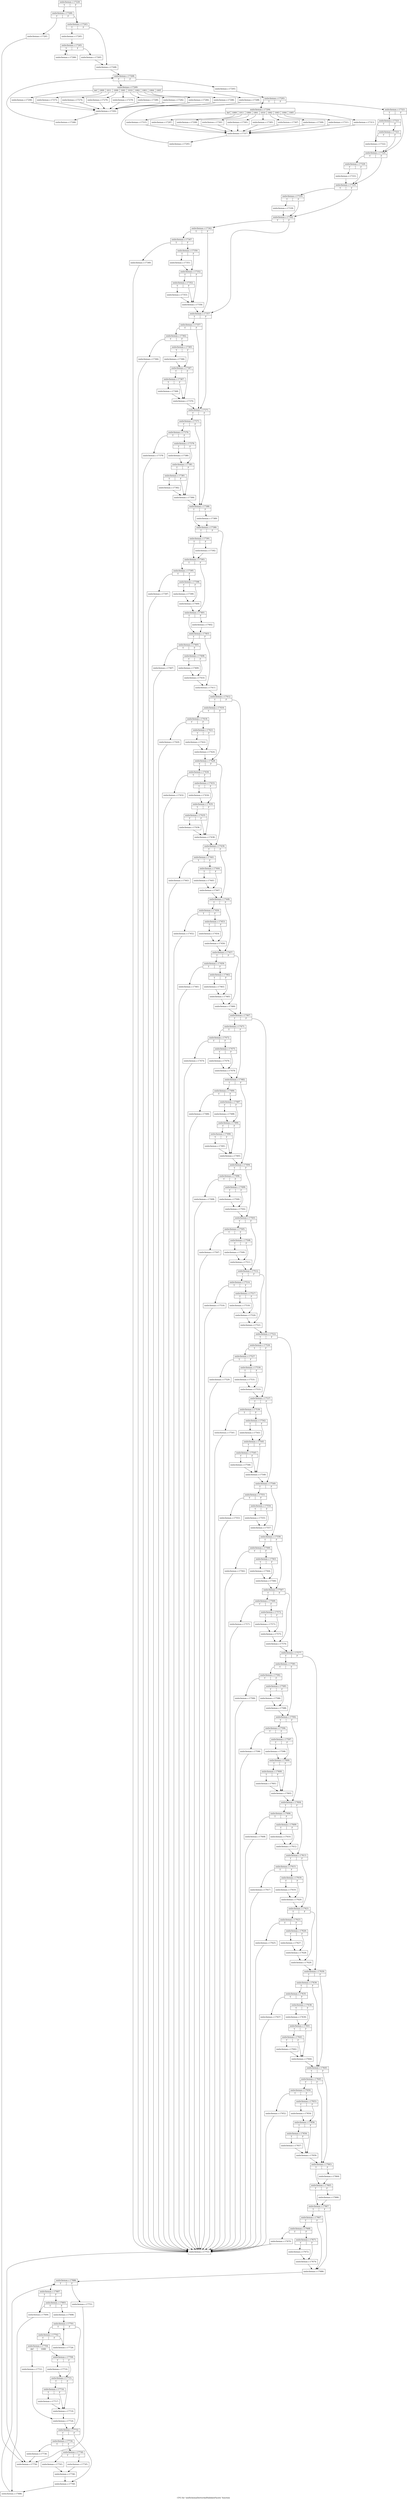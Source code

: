 digraph "CFG for 'xmlSchemaDeriveAndValidateFacets' function" {
	label="CFG for 'xmlSchemaDeriveAndValidateFacets' function";

	Node0x51a2250 [shape=record,label="{xmlschemas.c:17220:|{<s0>T|<s1>F}}"];
	Node0x51a2250:s0 -> Node0x51a7de0;
	Node0x51a2250:s1 -> Node0x51a7d90;
	Node0x51a7de0 [shape=record,label="{xmlschemas.c:17260:|{<s0>T|<s1>F}}"];
	Node0x51a7de0:s0 -> Node0x51a7d40;
	Node0x51a7de0:s1 -> Node0x51a7d90;
	Node0x51a7d40 [shape=record,label="{xmlschemas.c:17261:}"];
	Node0x51a7d40 -> Node0x51a0040;
	Node0x51a7d90 [shape=record,label="{xmlschemas.c:17263:|{<s0>T|<s1>F}}"];
	Node0x51a7d90:s0 -> Node0x51a89d0;
	Node0x51a7d90:s1 -> Node0x51a8a20;
	Node0x51a89d0 [shape=record,label="{xmlschemas.c:17265:}"];
	Node0x51a89d0 -> Node0x51a8d00;
	Node0x51a8d00 [shape=record,label="{xmlschemas.c:17265:|{<s0>T|<s1>F}}"];
	Node0x51a8d00:s0 -> Node0x51a91c0;
	Node0x51a8d00:s1 -> Node0x51a8ec0;
	Node0x51a91c0 [shape=record,label="{xmlschemas.c:17266:}"];
	Node0x51a91c0 -> Node0x51a8d00;
	Node0x51a8ec0 [shape=record,label="{xmlschemas.c:17265:}"];
	Node0x51a8ec0 -> Node0x51a8a20;
	Node0x51a8a20 [shape=record,label="{xmlschemas.c:17268:}"];
	Node0x51a8a20 -> Node0x51a9850;
	Node0x51a9850 [shape=record,label="{xmlschemas.c:17268:|{<s0>T|<s1>F}}"];
	Node0x51a9850:s0 -> Node0x51a9b30;
	Node0x51a9850:s1 -> Node0x51a9520;
	Node0x51a9b30 [shape=record,label="{xmlschemas.c:17269:|{<s0>def|<s1>1009|<s2>1011|<s3>1000|<s4>1001|<s5>1010|<s6>1002|<s7>1003|<s8>1004|<s9>1005}}"];
	Node0x51a9b30:s0 -> Node0x51aa1d0;
	Node0x51a9b30:s1 -> Node0x51aa510;
	Node0x51a9b30:s2 -> Node0x51aa760;
	Node0x51a9b30:s3 -> Node0x51aa9b0;
	Node0x51a9b30:s4 -> Node0x51aac00;
	Node0x51a9b30:s5 -> Node0x51aae50;
	Node0x51a9b30:s6 -> Node0x51ab0a0;
	Node0x51a9b30:s7 -> Node0x51ab2f0;
	Node0x51a9b30:s8 -> Node0x51ab540;
	Node0x51a9b30:s9 -> Node0x51ab790;
	Node0x51aa510 [shape=record,label="{xmlschemas.c:17272:}"];
	Node0x51aa510 -> Node0x51a9fc0;
	Node0x51aa760 [shape=record,label="{xmlschemas.c:17274:}"];
	Node0x51aa760 -> Node0x51a9fc0;
	Node0x51aa9b0 [shape=record,label="{xmlschemas.c:17276:}"];
	Node0x51aa9b0 -> Node0x51a9fc0;
	Node0x51aac00 [shape=record,label="{xmlschemas.c:17278:}"];
	Node0x51aac00 -> Node0x51a9fc0;
	Node0x51aae50 [shape=record,label="{xmlschemas.c:17280:}"];
	Node0x51aae50 -> Node0x51a9fc0;
	Node0x51ab0a0 [shape=record,label="{xmlschemas.c:17282:}"];
	Node0x51ab0a0 -> Node0x51a9fc0;
	Node0x51ab2f0 [shape=record,label="{xmlschemas.c:17284:}"];
	Node0x51ab2f0 -> Node0x51a9fc0;
	Node0x51ab540 [shape=record,label="{xmlschemas.c:17286:}"];
	Node0x51ab540 -> Node0x51a9fc0;
	Node0x51ab790 [shape=record,label="{xmlschemas.c:17288:}"];
	Node0x51ab790 -> Node0x51a9fc0;
	Node0x51aa1d0 [shape=record,label="{xmlschemas.c:17290:}"];
	Node0x51aa1d0 -> Node0x51a9fc0;
	Node0x51a9fc0 [shape=record,label="{xmlschemas.c:17292:}"];
	Node0x51a9fc0 -> Node0x51a9aa0;
	Node0x51a9aa0 [shape=record,label="{xmlschemas.c:17268:}"];
	Node0x51a9aa0 -> Node0x51a9850;
	Node0x51a9520 [shape=record,label="{xmlschemas.c:17293:}"];
	Node0x51a9520 -> Node0x51ac220;
	Node0x51ac220 [shape=record,label="{xmlschemas.c:17293:|{<s0>T|<s1>F}}"];
	Node0x51ac220:s0 -> Node0x51ac500;
	Node0x51ac220:s1 -> Node0x51abef0;
	Node0x51ac500 [shape=record,label="{xmlschemas.c:17294:|{<s0>def|<s1>1009|<s2>1011|<s3>1000|<s4>1001|<s5>1010|<s6>1002|<s7>1003|<s8>1004|<s9>1005}}"];
	Node0x51ac500:s0 -> Node0x51acba0;
	Node0x51ac500:s1 -> Node0x51acee0;
	Node0x51ac500:s2 -> Node0x51ad130;
	Node0x51ac500:s3 -> Node0x51ad380;
	Node0x51ac500:s4 -> Node0x51ad5d0;
	Node0x51ac500:s5 -> Node0x51ad820;
	Node0x51ac500:s6 -> Node0x51ada70;
	Node0x51ac500:s7 -> Node0x51adcc0;
	Node0x51ac500:s8 -> Node0x51adf10;
	Node0x51ac500:s9 -> Node0x51ae160;
	Node0x51acee0 [shape=record,label="{xmlschemas.c:17297:}"];
	Node0x51acee0 -> Node0x51ac990;
	Node0x51ad130 [shape=record,label="{xmlschemas.c:17299:}"];
	Node0x51ad130 -> Node0x51ac990;
	Node0x51ad380 [shape=record,label="{xmlschemas.c:17301:}"];
	Node0x51ad380 -> Node0x51ac990;
	Node0x51ad5d0 [shape=record,label="{xmlschemas.c:17303:}"];
	Node0x51ad5d0 -> Node0x51ac990;
	Node0x51ad820 [shape=record,label="{xmlschemas.c:17305:}"];
	Node0x51ad820 -> Node0x51ac990;
	Node0x51ada70 [shape=record,label="{xmlschemas.c:17307:}"];
	Node0x51ada70 -> Node0x51ac990;
	Node0x51adcc0 [shape=record,label="{xmlschemas.c:17309:}"];
	Node0x51adcc0 -> Node0x51ac990;
	Node0x51adf10 [shape=record,label="{xmlschemas.c:17311:}"];
	Node0x51adf10 -> Node0x51ac990;
	Node0x51ae160 [shape=record,label="{xmlschemas.c:17313:}"];
	Node0x51ae160 -> Node0x51ac990;
	Node0x51acba0 [shape=record,label="{xmlschemas.c:17315:}"];
	Node0x51acba0 -> Node0x51ac990;
	Node0x51ac990 [shape=record,label="{xmlschemas.c:17317:}"];
	Node0x51ac990 -> Node0x51ac470;
	Node0x51ac470 [shape=record,label="{xmlschemas.c:17293:}"];
	Node0x51ac470 -> Node0x51ac220;
	Node0x51abef0 [shape=record,label="{xmlschemas.c:17321:|{<s0>T|<s1>F}}"];
	Node0x51abef0:s0 -> Node0x51ae9d0;
	Node0x51abef0:s1 -> Node0x51ae980;
	Node0x51ae9d0 [shape=record,label="{xmlschemas.c:17321:|{<s0>T|<s1>F}}"];
	Node0x51ae9d0:s0 -> Node0x51ae930;
	Node0x51ae9d0:s1 -> Node0x51aebf0;
	Node0x51aebf0 [shape=record,label="{xmlschemas.c:17321:|{<s0>T|<s1>F}}"];
	Node0x51aebf0:s0 -> Node0x51ae930;
	Node0x51aebf0:s1 -> Node0x51ae980;
	Node0x51ae930 [shape=record,label="{xmlschemas.c:17322:}"];
	Node0x51ae930 -> Node0x51ae980;
	Node0x51ae980 [shape=record,label="{xmlschemas.c:17329:|{<s0>T|<s1>F}}"];
	Node0x51ae980:s0 -> Node0x51af840;
	Node0x51ae980:s1 -> Node0x51af7f0;
	Node0x51af840 [shape=record,label="{xmlschemas.c:17329:|{<s0>T|<s1>F}}"];
	Node0x51af840:s0 -> Node0x51af7a0;
	Node0x51af840:s1 -> Node0x51af7f0;
	Node0x51af7a0 [shape=record,label="{xmlschemas.c:17333:}"];
	Node0x51af7a0 -> Node0x51af7f0;
	Node0x51af7f0 [shape=record,label="{xmlschemas.c:17335:|{<s0>T|<s1>F}}"];
	Node0x51af7f0:s0 -> Node0x51b0960;
	Node0x51af7f0:s1 -> Node0x51b0910;
	Node0x51b0960 [shape=record,label="{xmlschemas.c:17335:|{<s0>T|<s1>F}}"];
	Node0x51b0960:s0 -> Node0x51b08c0;
	Node0x51b0960:s1 -> Node0x51b0910;
	Node0x51b08c0 [shape=record,label="{xmlschemas.c:17339:}"];
	Node0x51b08c0 -> Node0x51b0910;
	Node0x51b0910 [shape=record,label="{xmlschemas.c:17342:|{<s0>T|<s1>F}}"];
	Node0x51b0910:s0 -> Node0x51b1810;
	Node0x51b0910:s1 -> Node0x51b17c0;
	Node0x51b1810 [shape=record,label="{xmlschemas.c:17342:|{<s0>T|<s1>F}}"];
	Node0x51b1810:s0 -> Node0x51b1770;
	Node0x51b1810:s1 -> Node0x51b17c0;
	Node0x51b1770 [shape=record,label="{xmlschemas.c:17347:|{<s0>T|<s1>F}}"];
	Node0x51b1770:s0 -> Node0x51b24f0;
	Node0x51b1770:s1 -> Node0x51b2820;
	Node0x51b24f0 [shape=record,label="{xmlschemas.c:17349:}"];
	Node0x51b24f0 -> Node0x51b2c30;
	Node0x51b2820 [shape=record,label="{xmlschemas.c:17350:|{<s0>T|<s1>F}}"];
	Node0x51b2820:s0 -> Node0x51b1dd0;
	Node0x51b2820:s1 -> Node0x51b1e20;
	Node0x51b1dd0 [shape=record,label="{xmlschemas.c:17351:}"];
	Node0x51b1dd0 -> Node0x51b1e20;
	Node0x51b1e20 [shape=record,label="{xmlschemas.c:17352:|{<s0>T|<s1>F}}"];
	Node0x51b1e20:s0 -> Node0x51b3fd0;
	Node0x51b1e20:s1 -> Node0x51b26c0;
	Node0x51b3fd0 [shape=record,label="{xmlschemas.c:17352:|{<s0>T|<s1>F}}"];
	Node0x51b3fd0:s0 -> Node0x51b3ca0;
	Node0x51b3fd0:s1 -> Node0x51b26c0;
	Node0x51b3ca0 [shape=record,label="{xmlschemas.c:17353:}"];
	Node0x51b3ca0 -> Node0x51b26c0;
	Node0x51b26c0 [shape=record,label="{xmlschemas.c:17356:}"];
	Node0x51b26c0 -> Node0x51b17c0;
	Node0x51b17c0 [shape=record,label="{xmlschemas.c:17357:|{<s0>T|<s1>F}}"];
	Node0x51b17c0:s0 -> Node0x51b4d90;
	Node0x51b17c0:s1 -> Node0x51b4d40;
	Node0x51b4d90 [shape=record,label="{xmlschemas.c:17357:|{<s0>T|<s1>F}}"];
	Node0x51b4d90:s0 -> Node0x51b4cf0;
	Node0x51b4d90:s1 -> Node0x51b4d40;
	Node0x51b4cf0 [shape=record,label="{xmlschemas.c:17362:|{<s0>T|<s1>F}}"];
	Node0x51b4cf0:s0 -> Node0x51b5710;
	Node0x51b4cf0:s1 -> Node0x51b5760;
	Node0x51b5710 [shape=record,label="{xmlschemas.c:17364:}"];
	Node0x51b5710 -> Node0x51b2c30;
	Node0x51b5760 [shape=record,label="{xmlschemas.c:17365:|{<s0>T|<s1>F}}"];
	Node0x51b5760:s0 -> Node0x51b5b00;
	Node0x51b5760:s1 -> Node0x51b5b50;
	Node0x51b5b00 [shape=record,label="{xmlschemas.c:17366:}"];
	Node0x51b5b00 -> Node0x51b5b50;
	Node0x51b5b50 [shape=record,label="{xmlschemas.c:17367:|{<s0>T|<s1>F}}"];
	Node0x51b5b50:s0 -> Node0x51b5fe0;
	Node0x51b5b50:s1 -> Node0x51b3de0;
	Node0x51b5fe0 [shape=record,label="{xmlschemas.c:17367:|{<s0>T|<s1>F}}"];
	Node0x51b5fe0:s0 -> Node0x51b3d90;
	Node0x51b5fe0:s1 -> Node0x51b3de0;
	Node0x51b3d90 [shape=record,label="{xmlschemas.c:17368:}"];
	Node0x51b3d90 -> Node0x51b3de0;
	Node0x51b3de0 [shape=record,label="{xmlschemas.c:17370:}"];
	Node0x51b3de0 -> Node0x51b4d40;
	Node0x51b4d40 [shape=record,label="{xmlschemas.c:17371:|{<s0>T|<s1>F}}"];
	Node0x51b4d40:s0 -> Node0x51b6cc0;
	Node0x51b4d40:s1 -> Node0x51b6c70;
	Node0x51b6cc0 [shape=record,label="{xmlschemas.c:17371:|{<s0>T|<s1>F}}"];
	Node0x51b6cc0:s0 -> Node0x51b6c20;
	Node0x51b6cc0:s1 -> Node0x51b6c70;
	Node0x51b6c20 [shape=record,label="{xmlschemas.c:17376:|{<s0>T|<s1>F}}"];
	Node0x51b6c20:s0 -> Node0x51b76c0;
	Node0x51b6c20:s1 -> Node0x51b7710;
	Node0x51b76c0 [shape=record,label="{xmlschemas.c:17378:}"];
	Node0x51b76c0 -> Node0x51b2c30;
	Node0x51b7710 [shape=record,label="{xmlschemas.c:17379:|{<s0>T|<s1>F}}"];
	Node0x51b7710:s0 -> Node0x51b7af0;
	Node0x51b7710:s1 -> Node0x51b7b40;
	Node0x51b7af0 [shape=record,label="{xmlschemas.c:17380:}"];
	Node0x51b7af0 -> Node0x51b7b40;
	Node0x51b7b40 [shape=record,label="{xmlschemas.c:17381:|{<s0>T|<s1>F}}"];
	Node0x51b7b40:s0 -> Node0x51b8300;
	Node0x51b7b40:s1 -> Node0x51b82b0;
	Node0x51b8300 [shape=record,label="{xmlschemas.c:17381:|{<s0>T|<s1>F}}"];
	Node0x51b8300:s0 -> Node0x51b8260;
	Node0x51b8300:s1 -> Node0x51b82b0;
	Node0x51b8260 [shape=record,label="{xmlschemas.c:17382:}"];
	Node0x51b8260 -> Node0x51b82b0;
	Node0x51b82b0 [shape=record,label="{xmlschemas.c:17384:}"];
	Node0x51b82b0 -> Node0x51b6c70;
	Node0x51b6c70 [shape=record,label="{xmlschemas.c:17388:|{<s0>T|<s1>F}}"];
	Node0x51b6c70:s0 -> Node0x51b8fc0;
	Node0x51b6c70:s1 -> Node0x51b8f70;
	Node0x51b8f70 [shape=record,label="{xmlschemas.c:17389:}"];
	Node0x51b8f70 -> Node0x51b8fc0;
	Node0x51b8fc0 [shape=record,label="{xmlschemas.c:17390:|{<s0>T|<s1>F}}"];
	Node0x51b8fc0:s0 -> Node0x51b9450;
	Node0x51b8fc0:s1 -> Node0x51b94a0;
	Node0x51b9450 [shape=record,label="{xmlschemas.c:17391:|{<s0>T|<s1>F}}"];
	Node0x51b9450:s0 -> Node0x51b97f0;
	Node0x51b9450:s1 -> Node0x51b97a0;
	Node0x51b97a0 [shape=record,label="{xmlschemas.c:17392:}"];
	Node0x51b97a0 -> Node0x51b97f0;
	Node0x51b97f0 [shape=record,label="{xmlschemas.c:17393:|{<s0>T|<s1>F}}"];
	Node0x51b97f0:s0 -> Node0x51b9c80;
	Node0x51b97f0:s1 -> Node0x51b9cd0;
	Node0x51b9c80 [shape=record,label="{xmlschemas.c:17395:|{<s0>T|<s1>F}}"];
	Node0x51b9c80:s0 -> Node0x51ba500;
	Node0x51b9c80:s1 -> Node0x51ba550;
	Node0x51ba500 [shape=record,label="{xmlschemas.c:17397:}"];
	Node0x51ba500 -> Node0x51b2c30;
	Node0x51ba550 [shape=record,label="{xmlschemas.c:17398:|{<s0>T|<s1>F}}"];
	Node0x51ba550:s0 -> Node0x51ba930;
	Node0x51ba550:s1 -> Node0x51ba980;
	Node0x51ba930 [shape=record,label="{xmlschemas.c:17399:}"];
	Node0x51ba930 -> Node0x51ba980;
	Node0x51ba980 [shape=record,label="{xmlschemas.c:17400:}"];
	Node0x51ba980 -> Node0x51b9cd0;
	Node0x51b9cd0 [shape=record,label="{xmlschemas.c:17401:|{<s0>T|<s1>F}}"];
	Node0x51b9cd0:s0 -> Node0x51bb1b0;
	Node0x51b9cd0:s1 -> Node0x51bb160;
	Node0x51bb160 [shape=record,label="{xmlschemas.c:17402:}"];
	Node0x51bb160 -> Node0x51bb1b0;
	Node0x51bb1b0 [shape=record,label="{xmlschemas.c:17403:|{<s0>T|<s1>F}}"];
	Node0x51bb1b0:s0 -> Node0x51bb640;
	Node0x51bb1b0:s1 -> Node0x51bb690;
	Node0x51bb640 [shape=record,label="{xmlschemas.c:17405:|{<s0>T|<s1>F}}"];
	Node0x51bb640:s0 -> Node0x51bbec0;
	Node0x51bb640:s1 -> Node0x51bbf10;
	Node0x51bbec0 [shape=record,label="{xmlschemas.c:17407:}"];
	Node0x51bbec0 -> Node0x51b2c30;
	Node0x51bbf10 [shape=record,label="{xmlschemas.c:17408:|{<s0>T|<s1>F}}"];
	Node0x51bbf10:s0 -> Node0x51bc2f0;
	Node0x51bbf10:s1 -> Node0x51bc340;
	Node0x51bc2f0 [shape=record,label="{xmlschemas.c:17409:}"];
	Node0x51bc2f0 -> Node0x51bc340;
	Node0x51bc340 [shape=record,label="{xmlschemas.c:17410:}"];
	Node0x51bc340 -> Node0x51bb690;
	Node0x51bb690 [shape=record,label="{xmlschemas.c:17411:}"];
	Node0x51bb690 -> Node0x51b94a0;
	Node0x51b94a0 [shape=record,label="{xmlschemas.c:17412:|{<s0>T|<s1>F}}"];
	Node0x51b94a0:s0 -> Node0x51bcbe0;
	Node0x51b94a0:s1 -> Node0x51bcc30;
	Node0x51bcbe0 [shape=record,label="{xmlschemas.c:17416:|{<s0>T|<s1>F}}"];
	Node0x51bcbe0:s0 -> Node0x51bcf30;
	Node0x51bcbe0:s1 -> Node0x51bcf80;
	Node0x51bcf30 [shape=record,label="{xmlschemas.c:17418:|{<s0>T|<s1>F}}"];
	Node0x51bcf30:s0 -> Node0x51bd7b0;
	Node0x51bcf30:s1 -> Node0x51bd800;
	Node0x51bd7b0 [shape=record,label="{xmlschemas.c:17420:}"];
	Node0x51bd7b0 -> Node0x51b2c30;
	Node0x51bd800 [shape=record,label="{xmlschemas.c:17421:|{<s0>T|<s1>F}}"];
	Node0x51bd800:s0 -> Node0x51bdbe0;
	Node0x51bd800:s1 -> Node0x51bdc30;
	Node0x51bdbe0 [shape=record,label="{xmlschemas.c:17422:}"];
	Node0x51bdbe0 -> Node0x51bdc30;
	Node0x51bdc30 [shape=record,label="{xmlschemas.c:17424:}"];
	Node0x51bdc30 -> Node0x51bcf80;
	Node0x51bcf80 [shape=record,label="{xmlschemas.c:17428:|{<s0>T|<s1>F}}"];
	Node0x51bcf80:s0 -> Node0x51be4e0;
	Node0x51bcf80:s1 -> Node0x51be530;
	Node0x51be4e0 [shape=record,label="{xmlschemas.c:17430:|{<s0>T|<s1>F}}"];
	Node0x51be4e0:s0 -> Node0x51bed60;
	Node0x51be4e0:s1 -> Node0x51bedb0;
	Node0x51bed60 [shape=record,label="{xmlschemas.c:17432:}"];
	Node0x51bed60 -> Node0x51b2c30;
	Node0x51bedb0 [shape=record,label="{xmlschemas.c:17433:|{<s0>T|<s1>F}}"];
	Node0x51bedb0:s0 -> Node0x51bf190;
	Node0x51bedb0:s1 -> Node0x51bf1e0;
	Node0x51bf190 [shape=record,label="{xmlschemas.c:17434:}"];
	Node0x51bf190 -> Node0x51bf1e0;
	Node0x51bf1e0 [shape=record,label="{xmlschemas.c:17435:|{<s0>T|<s1>F}}"];
	Node0x51bf1e0:s0 -> Node0x51bf9a0;
	Node0x51bf1e0:s1 -> Node0x51bf950;
	Node0x51bf9a0 [shape=record,label="{xmlschemas.c:17435:|{<s0>T|<s1>F}}"];
	Node0x51bf9a0:s0 -> Node0x51bf900;
	Node0x51bf9a0:s1 -> Node0x51bf950;
	Node0x51bf900 [shape=record,label="{xmlschemas.c:17436:}"];
	Node0x51bf900 -> Node0x51bf950;
	Node0x51bf950 [shape=record,label="{xmlschemas.c:17438:}"];
	Node0x51bf950 -> Node0x51be530;
	Node0x51be530 [shape=record,label="{xmlschemas.c:17439:|{<s0>T|<s1>F}}"];
	Node0x51be530:s0 -> Node0x51c05e0;
	Node0x51be530:s1 -> Node0x51c0630;
	Node0x51c05e0 [shape=record,label="{xmlschemas.c:17441:|{<s0>T|<s1>F}}"];
	Node0x51c05e0:s0 -> Node0x51c0e60;
	Node0x51c05e0:s1 -> Node0x51c0eb0;
	Node0x51c0e60 [shape=record,label="{xmlschemas.c:17443:}"];
	Node0x51c0e60 -> Node0x51b2c30;
	Node0x51c0eb0 [shape=record,label="{xmlschemas.c:17444:|{<s0>T|<s1>F}}"];
	Node0x51c0eb0:s0 -> Node0x51c1290;
	Node0x51c0eb0:s1 -> Node0x51c12e0;
	Node0x51c1290 [shape=record,label="{xmlschemas.c:17445:}"];
	Node0x51c1290 -> Node0x51c12e0;
	Node0x51c12e0 [shape=record,label="{xmlschemas.c:17447:}"];
	Node0x51c12e0 -> Node0x51c0630;
	Node0x51c0630 [shape=record,label="{xmlschemas.c:17448:|{<s0>T|<s1>F}}"];
	Node0x51c0630:s0 -> Node0x51c1bc0;
	Node0x51c0630:s1 -> Node0x51c1c10;
	Node0x51c1bc0 [shape=record,label="{xmlschemas.c:17450:|{<s0>T|<s1>F}}"];
	Node0x51c1bc0:s0 -> Node0x51c2440;
	Node0x51c1bc0:s1 -> Node0x51c2490;
	Node0x51c2440 [shape=record,label="{xmlschemas.c:17452:}"];
	Node0x51c2440 -> Node0x51b2c30;
	Node0x51c2490 [shape=record,label="{xmlschemas.c:17453:|{<s0>T|<s1>F}}"];
	Node0x51c2490:s0 -> Node0x51c2870;
	Node0x51c2490:s1 -> Node0x51c28c0;
	Node0x51c2870 [shape=record,label="{xmlschemas.c:17454:}"];
	Node0x51c2870 -> Node0x51c28c0;
	Node0x51c28c0 [shape=record,label="{xmlschemas.c:17456:}"];
	Node0x51c28c0 -> Node0x51c1c10;
	Node0x51c1c10 [shape=record,label="{xmlschemas.c:17457:|{<s0>T|<s1>F}}"];
	Node0x51c1c10:s0 -> Node0x51c3170;
	Node0x51c1c10:s1 -> Node0x51c31c0;
	Node0x51c3170 [shape=record,label="{xmlschemas.c:17459:|{<s0>T|<s1>F}}"];
	Node0x51c3170:s0 -> Node0x51c39f0;
	Node0x51c3170:s1 -> Node0x51c3a40;
	Node0x51c39f0 [shape=record,label="{xmlschemas.c:17461:}"];
	Node0x51c39f0 -> Node0x51b2c30;
	Node0x51c3a40 [shape=record,label="{xmlschemas.c:17462:|{<s0>T|<s1>F}}"];
	Node0x51c3a40:s0 -> Node0x51c3e20;
	Node0x51c3a40:s1 -> Node0x51c3e70;
	Node0x51c3e20 [shape=record,label="{xmlschemas.c:17463:}"];
	Node0x51c3e20 -> Node0x51c3e70;
	Node0x51c3e70 [shape=record,label="{xmlschemas.c:17465:}"];
	Node0x51c3e70 -> Node0x51c31c0;
	Node0x51c31c0 [shape=record,label="{xmlschemas.c:17466:}"];
	Node0x51c31c0 -> Node0x51bcc30;
	Node0x51bcc30 [shape=record,label="{xmlschemas.c:17467:|{<s0>T|<s1>F}}"];
	Node0x51bcc30:s0 -> Node0x51c47b0;
	Node0x51bcc30:s1 -> Node0x51c4800;
	Node0x51c47b0 [shape=record,label="{xmlschemas.c:17471:|{<s0>T|<s1>F}}"];
	Node0x51c47b0:s0 -> Node0x51c4b00;
	Node0x51c47b0:s1 -> Node0x51c4b50;
	Node0x51c4b00 [shape=record,label="{xmlschemas.c:17472:|{<s0>T|<s1>F}}"];
	Node0x51c4b00:s0 -> Node0x51c5380;
	Node0x51c4b00:s1 -> Node0x51c53d0;
	Node0x51c5380 [shape=record,label="{xmlschemas.c:17474:}"];
	Node0x51c5380 -> Node0x51b2c30;
	Node0x51c53d0 [shape=record,label="{xmlschemas.c:17475:|{<s0>T|<s1>F}}"];
	Node0x51c53d0:s0 -> Node0x51c57b0;
	Node0x51c53d0:s1 -> Node0x51c5800;
	Node0x51c57b0 [shape=record,label="{xmlschemas.c:17476:}"];
	Node0x51c57b0 -> Node0x51c5800;
	Node0x51c5800 [shape=record,label="{xmlschemas.c:17478:}"];
	Node0x51c5800 -> Node0x51c4b50;
	Node0x51c4b50 [shape=record,label="{xmlschemas.c:17482:|{<s0>T|<s1>F}}"];
	Node0x51c4b50:s0 -> Node0x51c60b0;
	Node0x51c4b50:s1 -> Node0x51c6100;
	Node0x51c60b0 [shape=record,label="{xmlschemas.c:17484:|{<s0>T|<s1>F}}"];
	Node0x51c60b0:s0 -> Node0x51c6930;
	Node0x51c60b0:s1 -> Node0x51c6980;
	Node0x51c6930 [shape=record,label="{xmlschemas.c:17486:}"];
	Node0x51c6930 -> Node0x51b2c30;
	Node0x51c6980 [shape=record,label="{xmlschemas.c:17487:|{<s0>T|<s1>F}}"];
	Node0x51c6980:s0 -> Node0x51c6d60;
	Node0x51c6980:s1 -> Node0x51c6db0;
	Node0x51c6d60 [shape=record,label="{xmlschemas.c:17488:}"];
	Node0x51c6d60 -> Node0x51c6db0;
	Node0x51c6db0 [shape=record,label="{xmlschemas.c:17490:|{<s0>T|<s1>F}}"];
	Node0x51c6db0:s0 -> Node0x51c7640;
	Node0x51c6db0:s1 -> Node0x51c75f0;
	Node0x51c7640 [shape=record,label="{xmlschemas.c:17490:|{<s0>T|<s1>F}}"];
	Node0x51c7640:s0 -> Node0x51c75a0;
	Node0x51c7640:s1 -> Node0x51c75f0;
	Node0x51c75a0 [shape=record,label="{xmlschemas.c:17491:}"];
	Node0x51c75a0 -> Node0x51c75f0;
	Node0x51c75f0 [shape=record,label="{xmlschemas.c:17493:}"];
	Node0x51c75f0 -> Node0x51c6100;
	Node0x51c6100 [shape=record,label="{xmlschemas.c:17494:|{<s0>T|<s1>F}}"];
	Node0x51c6100:s0 -> Node0x51c82e0;
	Node0x51c6100:s1 -> Node0x51c8330;
	Node0x51c82e0 [shape=record,label="{xmlschemas.c:17496:|{<s0>T|<s1>F}}"];
	Node0x51c82e0:s0 -> Node0x51c8ae0;
	Node0x51c82e0:s1 -> Node0x51c8b30;
	Node0x51c8ae0 [shape=record,label="{xmlschemas.c:17498:}"];
	Node0x51c8ae0 -> Node0x51b2c30;
	Node0x51c8b30 [shape=record,label="{xmlschemas.c:17499:|{<s0>T|<s1>F}}"];
	Node0x51c8b30:s0 -> Node0x51c8f10;
	Node0x51c8b30:s1 -> Node0x51c8f60;
	Node0x51c8f10 [shape=record,label="{xmlschemas.c:17500:}"];
	Node0x51c8f10 -> Node0x51c8f60;
	Node0x51c8f60 [shape=record,label="{xmlschemas.c:17502:}"];
	Node0x51c8f60 -> Node0x51c8330;
	Node0x51c8330 [shape=record,label="{xmlschemas.c:17503:|{<s0>T|<s1>F}}"];
	Node0x51c8330:s0 -> Node0x51c9810;
	Node0x51c8330:s1 -> Node0x51c9860;
	Node0x51c9810 [shape=record,label="{xmlschemas.c:17505:|{<s0>T|<s1>F}}"];
	Node0x51c9810:s0 -> Node0x51ca090;
	Node0x51c9810:s1 -> Node0x51ca0e0;
	Node0x51ca090 [shape=record,label="{xmlschemas.c:17507:}"];
	Node0x51ca090 -> Node0x51b2c30;
	Node0x51ca0e0 [shape=record,label="{xmlschemas.c:17508:|{<s0>T|<s1>F}}"];
	Node0x51ca0e0:s0 -> Node0x51ca4c0;
	Node0x51ca0e0:s1 -> Node0x51ca510;
	Node0x51ca4c0 [shape=record,label="{xmlschemas.c:17509:}"];
	Node0x51ca4c0 -> Node0x51ca510;
	Node0x51ca510 [shape=record,label="{xmlschemas.c:17511:}"];
	Node0x51ca510 -> Node0x51c9860;
	Node0x51c9860 [shape=record,label="{xmlschemas.c:17512:|{<s0>T|<s1>F}}"];
	Node0x51c9860:s0 -> Node0x51cad90;
	Node0x51c9860:s1 -> Node0x51cade0;
	Node0x51cad90 [shape=record,label="{xmlschemas.c:17514:|{<s0>T|<s1>F}}"];
	Node0x51cad90:s0 -> Node0x51cb610;
	Node0x51cad90:s1 -> Node0x51cb660;
	Node0x51cb610 [shape=record,label="{xmlschemas.c:17516:}"];
	Node0x51cb610 -> Node0x51b2c30;
	Node0x51cb660 [shape=record,label="{xmlschemas.c:17517:|{<s0>T|<s1>F}}"];
	Node0x51cb660:s0 -> Node0x51cba40;
	Node0x51cb660:s1 -> Node0x51cba90;
	Node0x51cba40 [shape=record,label="{xmlschemas.c:17518:}"];
	Node0x51cba40 -> Node0x51cba90;
	Node0x51cba90 [shape=record,label="{xmlschemas.c:17520:}"];
	Node0x51cba90 -> Node0x51cade0;
	Node0x51cade0 [shape=record,label="{xmlschemas.c:17521:}"];
	Node0x51cade0 -> Node0x51c4800;
	Node0x51c4800 [shape=record,label="{xmlschemas.c:17522:|{<s0>T|<s1>F}}"];
	Node0x51c4800:s0 -> Node0x51cc3d0;
	Node0x51c4800:s1 -> Node0x51cc420;
	Node0x51cc3d0 [shape=record,label="{xmlschemas.c:17526:|{<s0>T|<s1>F}}"];
	Node0x51cc3d0:s0 -> Node0x51cc720;
	Node0x51cc3d0:s1 -> Node0x51cc770;
	Node0x51cc720 [shape=record,label="{xmlschemas.c:17527:|{<s0>T|<s1>F}}"];
	Node0x51cc720:s0 -> Node0x51ccfa0;
	Node0x51cc720:s1 -> Node0x51ccff0;
	Node0x51ccfa0 [shape=record,label="{xmlschemas.c:17529:}"];
	Node0x51ccfa0 -> Node0x51b2c30;
	Node0x51ccff0 [shape=record,label="{xmlschemas.c:17530:|{<s0>T|<s1>F}}"];
	Node0x51ccff0:s0 -> Node0x51cd3d0;
	Node0x51ccff0:s1 -> Node0x51cd420;
	Node0x51cd3d0 [shape=record,label="{xmlschemas.c:17531:}"];
	Node0x51cd3d0 -> Node0x51cd420;
	Node0x51cd420 [shape=record,label="{xmlschemas.c:17533:}"];
	Node0x51cd420 -> Node0x51cc770;
	Node0x51cc770 [shape=record,label="{xmlschemas.c:17537:|{<s0>T|<s1>F}}"];
	Node0x51cc770:s0 -> Node0x51cdd00;
	Node0x51cc770:s1 -> Node0x51cdd50;
	Node0x51cdd00 [shape=record,label="{xmlschemas.c:17539:|{<s0>T|<s1>F}}"];
	Node0x51cdd00:s0 -> Node0x51ce580;
	Node0x51cdd00:s1 -> Node0x51ce5d0;
	Node0x51ce580 [shape=record,label="{xmlschemas.c:17541:}"];
	Node0x51ce580 -> Node0x51b2c30;
	Node0x51ce5d0 [shape=record,label="{xmlschemas.c:17542:|{<s0>T|<s1>F}}"];
	Node0x51ce5d0:s0 -> Node0x51ce9b0;
	Node0x51ce5d0:s1 -> Node0x51cea00;
	Node0x51ce9b0 [shape=record,label="{xmlschemas.c:17543:}"];
	Node0x51ce9b0 -> Node0x51cea00;
	Node0x51cea00 [shape=record,label="{xmlschemas.c:17545:|{<s0>T|<s1>F}}"];
	Node0x51cea00:s0 -> Node0x51cf290;
	Node0x51cea00:s1 -> Node0x51cf240;
	Node0x51cf290 [shape=record,label="{xmlschemas.c:17545:|{<s0>T|<s1>F}}"];
	Node0x51cf290:s0 -> Node0x51cf1f0;
	Node0x51cf290:s1 -> Node0x51cf240;
	Node0x51cf1f0 [shape=record,label="{xmlschemas.c:17546:}"];
	Node0x51cf1f0 -> Node0x51cf240;
	Node0x51cf240 [shape=record,label="{xmlschemas.c:17548:}"];
	Node0x51cf240 -> Node0x51cdd50;
	Node0x51cdd50 [shape=record,label="{xmlschemas.c:17549:|{<s0>T|<s1>F}}"];
	Node0x51cdd50:s0 -> Node0x51cff30;
	Node0x51cdd50:s1 -> Node0x51cff80;
	Node0x51cff30 [shape=record,label="{xmlschemas.c:17551:|{<s0>T|<s1>F}}"];
	Node0x51cff30:s0 -> Node0x51d0730;
	Node0x51cff30:s1 -> Node0x51d0780;
	Node0x51d0730 [shape=record,label="{xmlschemas.c:17553:}"];
	Node0x51d0730 -> Node0x51b2c30;
	Node0x51d0780 [shape=record,label="{xmlschemas.c:17554:|{<s0>T|<s1>F}}"];
	Node0x51d0780:s0 -> Node0x51d0b60;
	Node0x51d0780:s1 -> Node0x51d0bb0;
	Node0x51d0b60 [shape=record,label="{xmlschemas.c:17555:}"];
	Node0x51d0b60 -> Node0x51d0bb0;
	Node0x51d0bb0 [shape=record,label="{xmlschemas.c:17557:}"];
	Node0x51d0bb0 -> Node0x51cff80;
	Node0x51cff80 [shape=record,label="{xmlschemas.c:17558:|{<s0>T|<s1>F}}"];
	Node0x51cff80:s0 -> Node0x51d1460;
	Node0x51cff80:s1 -> Node0x51d14b0;
	Node0x51d1460 [shape=record,label="{xmlschemas.c:17560:|{<s0>T|<s1>F}}"];
	Node0x51d1460:s0 -> Node0x51d1ce0;
	Node0x51d1460:s1 -> Node0x51d1d30;
	Node0x51d1ce0 [shape=record,label="{xmlschemas.c:17562:}"];
	Node0x51d1ce0 -> Node0x51b2c30;
	Node0x51d1d30 [shape=record,label="{xmlschemas.c:17563:|{<s0>T|<s1>F}}"];
	Node0x51d1d30:s0 -> Node0x51d2110;
	Node0x51d1d30:s1 -> Node0x51d2160;
	Node0x51d2110 [shape=record,label="{xmlschemas.c:17564:}"];
	Node0x51d2110 -> Node0x51d2160;
	Node0x51d2160 [shape=record,label="{xmlschemas.c:17566:}"];
	Node0x51d2160 -> Node0x51d14b0;
	Node0x51d14b0 [shape=record,label="{xmlschemas.c:17567:|{<s0>T|<s1>F}}"];
	Node0x51d14b0:s0 -> Node0x51d2a10;
	Node0x51d14b0:s1 -> Node0x51d2a60;
	Node0x51d2a10 [shape=record,label="{xmlschemas.c:17569:|{<s0>T|<s1>F}}"];
	Node0x51d2a10:s0 -> Node0x51d3290;
	Node0x51d2a10:s1 -> Node0x51d32e0;
	Node0x51d3290 [shape=record,label="{xmlschemas.c:17571:}"];
	Node0x51d3290 -> Node0x51b2c30;
	Node0x51d32e0 [shape=record,label="{xmlschemas.c:17572:|{<s0>T|<s1>F}}"];
	Node0x51d32e0:s0 -> Node0x51d36c0;
	Node0x51d32e0:s1 -> Node0x51d3710;
	Node0x51d36c0 [shape=record,label="{xmlschemas.c:17573:}"];
	Node0x51d36c0 -> Node0x51d3710;
	Node0x51d3710 [shape=record,label="{xmlschemas.c:17575:}"];
	Node0x51d3710 -> Node0x51d2a60;
	Node0x51d2a60 [shape=record,label="{xmlschemas.c:17576:}"];
	Node0x51d2a60 -> Node0x51cc420;
	Node0x51cc420 [shape=record,label="{xmlschemas.c:17577:|{<s0>T|<s1>F}}"];
	Node0x51cc420:s0 -> Node0x51d40b0;
	Node0x51cc420:s1 -> Node0x51d4100;
	Node0x51d40b0 [shape=record,label="{xmlschemas.c:17581:|{<s0>T|<s1>F}}"];
	Node0x51d40b0:s0 -> Node0x51d4400;
	Node0x51d40b0:s1 -> Node0x51d4450;
	Node0x51d4400 [shape=record,label="{xmlschemas.c:17582:|{<s0>T|<s1>F}}"];
	Node0x51d4400:s0 -> Node0x51d4c80;
	Node0x51d4400:s1 -> Node0x51d4cd0;
	Node0x51d4c80 [shape=record,label="{xmlschemas.c:17584:}"];
	Node0x51d4c80 -> Node0x51b2c30;
	Node0x51d4cd0 [shape=record,label="{xmlschemas.c:17585:|{<s0>T|<s1>F}}"];
	Node0x51d4cd0:s0 -> Node0x51d50b0;
	Node0x51d4cd0:s1 -> Node0x51d5100;
	Node0x51d50b0 [shape=record,label="{xmlschemas.c:17586:}"];
	Node0x51d50b0 -> Node0x51d5100;
	Node0x51d5100 [shape=record,label="{xmlschemas.c:17588:}"];
	Node0x51d5100 -> Node0x51d4450;
	Node0x51d4450 [shape=record,label="{xmlschemas.c:17592:|{<s0>T|<s1>F}}"];
	Node0x51d4450:s0 -> Node0x51d59e0;
	Node0x51d4450:s1 -> Node0x51d5a30;
	Node0x51d59e0 [shape=record,label="{xmlschemas.c:17594:|{<s0>T|<s1>F}}"];
	Node0x51d59e0:s0 -> Node0x51d6260;
	Node0x51d59e0:s1 -> Node0x51d62b0;
	Node0x51d6260 [shape=record,label="{xmlschemas.c:17596:}"];
	Node0x51d6260 -> Node0x51b2c30;
	Node0x51d62b0 [shape=record,label="{xmlschemas.c:17597:|{<s0>T|<s1>F}}"];
	Node0x51d62b0:s0 -> Node0x51d6690;
	Node0x51d62b0:s1 -> Node0x51d66e0;
	Node0x51d6690 [shape=record,label="{xmlschemas.c:17598:}"];
	Node0x51d6690 -> Node0x51d66e0;
	Node0x51d66e0 [shape=record,label="{xmlschemas.c:17600:|{<s0>T|<s1>F}}"];
	Node0x51d66e0:s0 -> Node0x51d6f70;
	Node0x51d66e0:s1 -> Node0x51d6f20;
	Node0x51d6f70 [shape=record,label="{xmlschemas.c:17600:|{<s0>T|<s1>F}}"];
	Node0x51d6f70:s0 -> Node0x51d6ed0;
	Node0x51d6f70:s1 -> Node0x51d6f20;
	Node0x51d6ed0 [shape=record,label="{xmlschemas.c:17601:}"];
	Node0x51d6ed0 -> Node0x51d6f20;
	Node0x51d6f20 [shape=record,label="{xmlschemas.c:17603:}"];
	Node0x51d6f20 -> Node0x51d5a30;
	Node0x51d5a30 [shape=record,label="{xmlschemas.c:17604:|{<s0>T|<s1>F}}"];
	Node0x51d5a30:s0 -> Node0x51d7bb0;
	Node0x51d5a30:s1 -> Node0x51d7c00;
	Node0x51d7bb0 [shape=record,label="{xmlschemas.c:17606:|{<s0>T|<s1>F}}"];
	Node0x51d7bb0:s0 -> Node0x51d8430;
	Node0x51d7bb0:s1 -> Node0x51d8480;
	Node0x51d8430 [shape=record,label="{xmlschemas.c:17608:}"];
	Node0x51d8430 -> Node0x51b2c30;
	Node0x51d8480 [shape=record,label="{xmlschemas.c:17609:|{<s0>T|<s1>F}}"];
	Node0x51d8480:s0 -> Node0x51d8860;
	Node0x51d8480:s1 -> Node0x51d88b0;
	Node0x51d8860 [shape=record,label="{xmlschemas.c:17610:}"];
	Node0x51d8860 -> Node0x51d88b0;
	Node0x51d88b0 [shape=record,label="{xmlschemas.c:17612:}"];
	Node0x51d88b0 -> Node0x51d7c00;
	Node0x51d7c00 [shape=record,label="{xmlschemas.c:17613:|{<s0>T|<s1>F}}"];
	Node0x51d7c00:s0 -> Node0x51d9160;
	Node0x51d7c00:s1 -> Node0x51d91b0;
	Node0x51d9160 [shape=record,label="{xmlschemas.c:17615:|{<s0>T|<s1>F}}"];
	Node0x51d9160:s0 -> Node0x51d99e0;
	Node0x51d9160:s1 -> Node0x51d9a30;
	Node0x51d99e0 [shape=record,label="{xmlschemas.c:17617:}"];
	Node0x51d99e0 -> Node0x51b2c30;
	Node0x51d9a30 [shape=record,label="{xmlschemas.c:17618:|{<s0>T|<s1>F}}"];
	Node0x51d9a30:s0 -> Node0x51d9e10;
	Node0x51d9a30:s1 -> Node0x51d9e60;
	Node0x51d9e10 [shape=record,label="{xmlschemas.c:17619:}"];
	Node0x51d9e10 -> Node0x51d9e60;
	Node0x51d9e60 [shape=record,label="{xmlschemas.c:17620:}"];
	Node0x51d9e60 -> Node0x51d91b0;
	Node0x51d91b0 [shape=record,label="{xmlschemas.c:17621:|{<s0>T|<s1>F}}"];
	Node0x51d91b0:s0 -> Node0x51da610;
	Node0x51d91b0:s1 -> Node0x51da660;
	Node0x51da610 [shape=record,label="{xmlschemas.c:17623:|{<s0>T|<s1>F}}"];
	Node0x51da610:s0 -> Node0x51dae90;
	Node0x51da610:s1 -> Node0x51daee0;
	Node0x51dae90 [shape=record,label="{xmlschemas.c:17625:}"];
	Node0x51dae90 -> Node0x51b2c30;
	Node0x51daee0 [shape=record,label="{xmlschemas.c:17626:|{<s0>T|<s1>F}}"];
	Node0x51daee0:s0 -> Node0x51db2c0;
	Node0x51daee0:s1 -> Node0x51db310;
	Node0x51db2c0 [shape=record,label="{xmlschemas.c:17627:}"];
	Node0x51db2c0 -> Node0x51db310;
	Node0x51db310 [shape=record,label="{xmlschemas.c:17628:}"];
	Node0x51db310 -> Node0x51da660;
	Node0x51da660 [shape=record,label="{xmlschemas.c:17629:}"];
	Node0x51da660 -> Node0x51d4100;
	Node0x51d4100 [shape=record,label="{xmlschemas.c:17630:|{<s0>T|<s1>F}}"];
	Node0x51d4100:s0 -> Node0x51dbc80;
	Node0x51d4100:s1 -> Node0x51dbc30;
	Node0x51dbc80 [shape=record,label="{xmlschemas.c:17630:|{<s0>T|<s1>F}}"];
	Node0x51dbc80:s0 -> Node0x51dbbe0;
	Node0x51dbc80:s1 -> Node0x51dbc30;
	Node0x51dbbe0 [shape=record,label="{xmlschemas.c:17635:|{<s0>T|<s1>F}}"];
	Node0x51dbbe0:s0 -> Node0x51dc680;
	Node0x51dbbe0:s1 -> Node0x51dc6d0;
	Node0x51dc680 [shape=record,label="{xmlschemas.c:17637:}"];
	Node0x51dc680 -> Node0x51b2c30;
	Node0x51dc6d0 [shape=record,label="{xmlschemas.c:17638:|{<s0>T|<s1>F}}"];
	Node0x51dc6d0:s0 -> Node0x51dcab0;
	Node0x51dc6d0:s1 -> Node0x51dcb00;
	Node0x51dcab0 [shape=record,label="{xmlschemas.c:17639:}"];
	Node0x51dcab0 -> Node0x51dcb00;
	Node0x51dcb00 [shape=record,label="{xmlschemas.c:17641:|{<s0>T|<s1>F}}"];
	Node0x51dcb00:s0 -> Node0x51dd2c0;
	Node0x51dcb00:s1 -> Node0x51dd270;
	Node0x51dd2c0 [shape=record,label="{xmlschemas.c:17641:|{<s0>T|<s1>F}}"];
	Node0x51dd2c0:s0 -> Node0x51dd220;
	Node0x51dd2c0:s1 -> Node0x51dd270;
	Node0x51dd220 [shape=record,label="{xmlschemas.c:17642:}"];
	Node0x51dd220 -> Node0x51dd270;
	Node0x51dd270 [shape=record,label="{xmlschemas.c:17644:}"];
	Node0x51dd270 -> Node0x51dbc30;
	Node0x51dbc30 [shape=record,label="{xmlschemas.c:17645:|{<s0>T|<s1>F}}"];
	Node0x51dbc30:s0 -> Node0x51ddfd0;
	Node0x51dbc30:s1 -> Node0x51ddf80;
	Node0x51ddfd0 [shape=record,label="{xmlschemas.c:17645:|{<s0>T|<s1>F}}"];
	Node0x51ddfd0:s0 -> Node0x51ddf30;
	Node0x51ddfd0:s1 -> Node0x51ddf80;
	Node0x51ddf30 [shape=record,label="{xmlschemas.c:17650:|{<s0>T|<s1>F}}"];
	Node0x51ddf30:s0 -> Node0x51de9d0;
	Node0x51ddf30:s1 -> Node0x51dea20;
	Node0x51de9d0 [shape=record,label="{xmlschemas.c:17652:}"];
	Node0x51de9d0 -> Node0x51b2c30;
	Node0x51dea20 [shape=record,label="{xmlschemas.c:17653:|{<s0>T|<s1>F}}"];
	Node0x51dea20:s0 -> Node0x51dee00;
	Node0x51dea20:s1 -> Node0x51dee50;
	Node0x51dee00 [shape=record,label="{xmlschemas.c:17654:}"];
	Node0x51dee00 -> Node0x51dee50;
	Node0x51dee50 [shape=record,label="{xmlschemas.c:17656:|{<s0>T|<s1>F}}"];
	Node0x51dee50:s0 -> Node0x51df610;
	Node0x51dee50:s1 -> Node0x51df5c0;
	Node0x51df610 [shape=record,label="{xmlschemas.c:17656:|{<s0>T|<s1>F}}"];
	Node0x51df610:s0 -> Node0x51df570;
	Node0x51df610:s1 -> Node0x51df5c0;
	Node0x51df570 [shape=record,label="{xmlschemas.c:17657:}"];
	Node0x51df570 -> Node0x51df5c0;
	Node0x51df5c0 [shape=record,label="{xmlschemas.c:17659:}"];
	Node0x51df5c0 -> Node0x51ddf80;
	Node0x51ddf80 [shape=record,label="{xmlschemas.c:17663:|{<s0>T|<s1>F}}"];
	Node0x51ddf80:s0 -> Node0x51e02d0;
	Node0x51ddf80:s1 -> Node0x51e0280;
	Node0x51e0280 [shape=record,label="{xmlschemas.c:17664:}"];
	Node0x51e0280 -> Node0x51e02d0;
	Node0x51e02d0 [shape=record,label="{xmlschemas.c:17665:|{<s0>T|<s1>F}}"];
	Node0x51e02d0:s0 -> Node0x51e07b0;
	Node0x51e02d0:s1 -> Node0x51e0760;
	Node0x51e0760 [shape=record,label="{xmlschemas.c:17666:}"];
	Node0x51e0760 -> Node0x51e07b0;
	Node0x51e07b0 [shape=record,label="{xmlschemas.c:17667:|{<s0>T|<s1>F}}"];
	Node0x51e07b0:s0 -> Node0x51e0ce0;
	Node0x51e07b0:s1 -> Node0x51e0c90;
	Node0x51e0ce0 [shape=record,label="{xmlschemas.c:17667:|{<s0>T|<s1>F}}"];
	Node0x51e0ce0:s0 -> Node0x51e0c40;
	Node0x51e0ce0:s1 -> Node0x51e0c90;
	Node0x51e0c40 [shape=record,label="{xmlschemas.c:17668:|{<s0>T|<s1>F}}"];
	Node0x51e0c40:s0 -> Node0x51e16e0;
	Node0x51e0c40:s1 -> Node0x51e1730;
	Node0x51e16e0 [shape=record,label="{xmlschemas.c:17670:}"];
	Node0x51e16e0 -> Node0x51b2c30;
	Node0x51e1730 [shape=record,label="{xmlschemas.c:17671:|{<s0>T|<s1>F}}"];
	Node0x51e1730:s0 -> Node0x51e1b10;
	Node0x51e1730:s1 -> Node0x51e1b60;
	Node0x51e1b10 [shape=record,label="{xmlschemas.c:17672:}"];
	Node0x51e1b10 -> Node0x51e1b60;
	Node0x51e1b60 [shape=record,label="{xmlschemas.c:17674:}"];
	Node0x51e1b60 -> Node0x51e0c90;
	Node0x51e0c90 [shape=record,label="{xmlschemas.c:17686:}"];
	Node0x51e0c90 -> Node0x51e2630;
	Node0x51e2630 [shape=record,label="{xmlschemas.c:17686:|{<s0>T|<s1>F}}"];
	Node0x51e2630:s0 -> Node0x51e2910;
	Node0x51e2630:s1 -> Node0x51e2300;
	Node0x51e2910 [shape=record,label="{xmlschemas.c:17687:|{<s0>T|<s1>F}}"];
	Node0x51e2910:s0 -> Node0x51e2e10;
	Node0x51e2910:s1 -> Node0x51e2eb0;
	Node0x51e2eb0 [shape=record,label="{xmlschemas.c:17693:|{<s0>T|<s1>F}}"];
	Node0x51e2eb0:s0 -> Node0x51e2e10;
	Node0x51e2eb0:s1 -> Node0x51e2e60;
	Node0x51e2e10 [shape=record,label="{xmlschemas.c:17694:}"];
	Node0x51e2e10 -> Node0x51e2880;
	Node0x51e2e60 [shape=record,label="{xmlschemas.c:17698:}"];
	Node0x51e2e60 -> Node0x51e3950;
	Node0x51e3950 [shape=record,label="{xmlschemas.c:17701:|{<s0>T|<s1>F}}"];
	Node0x51e3950:s0 -> Node0x51e3d40;
	Node0x51e3950:s1 -> Node0x51e3b70;
	Node0x51e3d40 [shape=record,label="{xmlschemas.c:17702:|{<s0>T|<s1>F}}"];
	Node0x51e3d40:s0 -> Node0x51e40c0;
	Node0x51e3d40:s1 -> Node0x51e4110;
	Node0x51e40c0 [shape=record,label="{xmlschemas.c:17704:|{<s0>def|<s1>1008}}"];
	Node0x51e40c0:s0 -> Node0x51e48d0;
	Node0x51e40c0:s1 -> Node0x51e4c10;
	Node0x51e4c10 [shape=record,label="{xmlschemas.c:17709:|{<s0>T|<s1>F}}"];
	Node0x51e4c10:s0 -> Node0x51e4d00;
	Node0x51e4c10:s1 -> Node0x51e4d50;
	Node0x51e4d00 [shape=record,label="{xmlschemas.c:17710:}"];
	Node0x51e4d00 -> Node0x51e4d50;
	Node0x51e4d50 [shape=record,label="{xmlschemas.c:17715:|{<s0>T|<s1>F}}"];
	Node0x51e4d50:s0 -> Node0x51e6ac0;
	Node0x51e4d50:s1 -> Node0x51e6a70;
	Node0x51e6ac0 [shape=record,label="{xmlschemas.c:17716:|{<s0>T|<s1>F}}"];
	Node0x51e6ac0:s0 -> Node0x51e6a20;
	Node0x51e6ac0:s1 -> Node0x51e6a70;
	Node0x51e6a20 [shape=record,label="{xmlschemas.c:17717:}"];
	Node0x51e6a20 -> Node0x51e6a70;
	Node0x51e6a70 [shape=record,label="{xmlschemas.c:17719:}"];
	Node0x51e6a70 -> Node0x51e4720;
	Node0x51e48d0 [shape=record,label="{xmlschemas.c:17721:}"];
	Node0x51e48d0 -> Node0x51e4720;
	Node0x51e4720 [shape=record,label="{xmlschemas.c:17724:}"];
	Node0x51e4720 -> Node0x51e3b70;
	Node0x51e4110 [shape=record,label="{xmlschemas.c:17726:}"];
	Node0x51e4110 -> Node0x51e3950;
	Node0x51e3b70 [shape=record,label="{xmlschemas.c:17732:|{<s0>T|<s1>F}}"];
	Node0x51e3b70:s0 -> Node0x51e7ed0;
	Node0x51e3b70:s1 -> Node0x51e7f20;
	Node0x51e7ed0 [shape=record,label="{xmlschemas.c:17734:|{<s0>T|<s1>F}}"];
	Node0x51e7ed0:s0 -> Node0x51e8540;
	Node0x51e7ed0:s1 -> Node0x51e8590;
	Node0x51e8540 [shape=record,label="{xmlschemas.c:17736:}"];
	Node0x51e8540 -> Node0x51a0040;
	Node0x51e8590 [shape=record,label="{xmlschemas.c:17740:|{<s0>T|<s1>F}}"];
	Node0x51e8590:s0 -> Node0x51e94c0;
	Node0x51e8590:s1 -> Node0x51e9560;
	Node0x51e94c0 [shape=record,label="{xmlschemas.c:17743:}"];
	Node0x51e94c0 -> Node0x51e9510;
	Node0x51e9560 [shape=record,label="{xmlschemas.c:17745:}"];
	Node0x51e9560 -> Node0x51e9510;
	Node0x51e9510 [shape=record,label="{xmlschemas.c:17746:}"];
	Node0x51e9510 -> Node0x51e7f20;
	Node0x51e7f20 [shape=record,label="{xmlschemas.c:17749:}"];
	Node0x51e7f20 -> Node0x51e2880;
	Node0x51e2880 [shape=record,label="{xmlschemas.c:17686:}"];
	Node0x51e2880 -> Node0x51e2630;
	Node0x51e2300 [shape=record,label="{xmlschemas.c:17751:}"];
	Node0x51e2300 -> Node0x51a0040;
	Node0x51b2c30 [shape=record,label="{xmlschemas.c:17753:}"];
	Node0x51b2c30 -> Node0x51a0040;
	Node0x51a0040 [shape=record,label="{xmlschemas.c:17756:}"];
}
